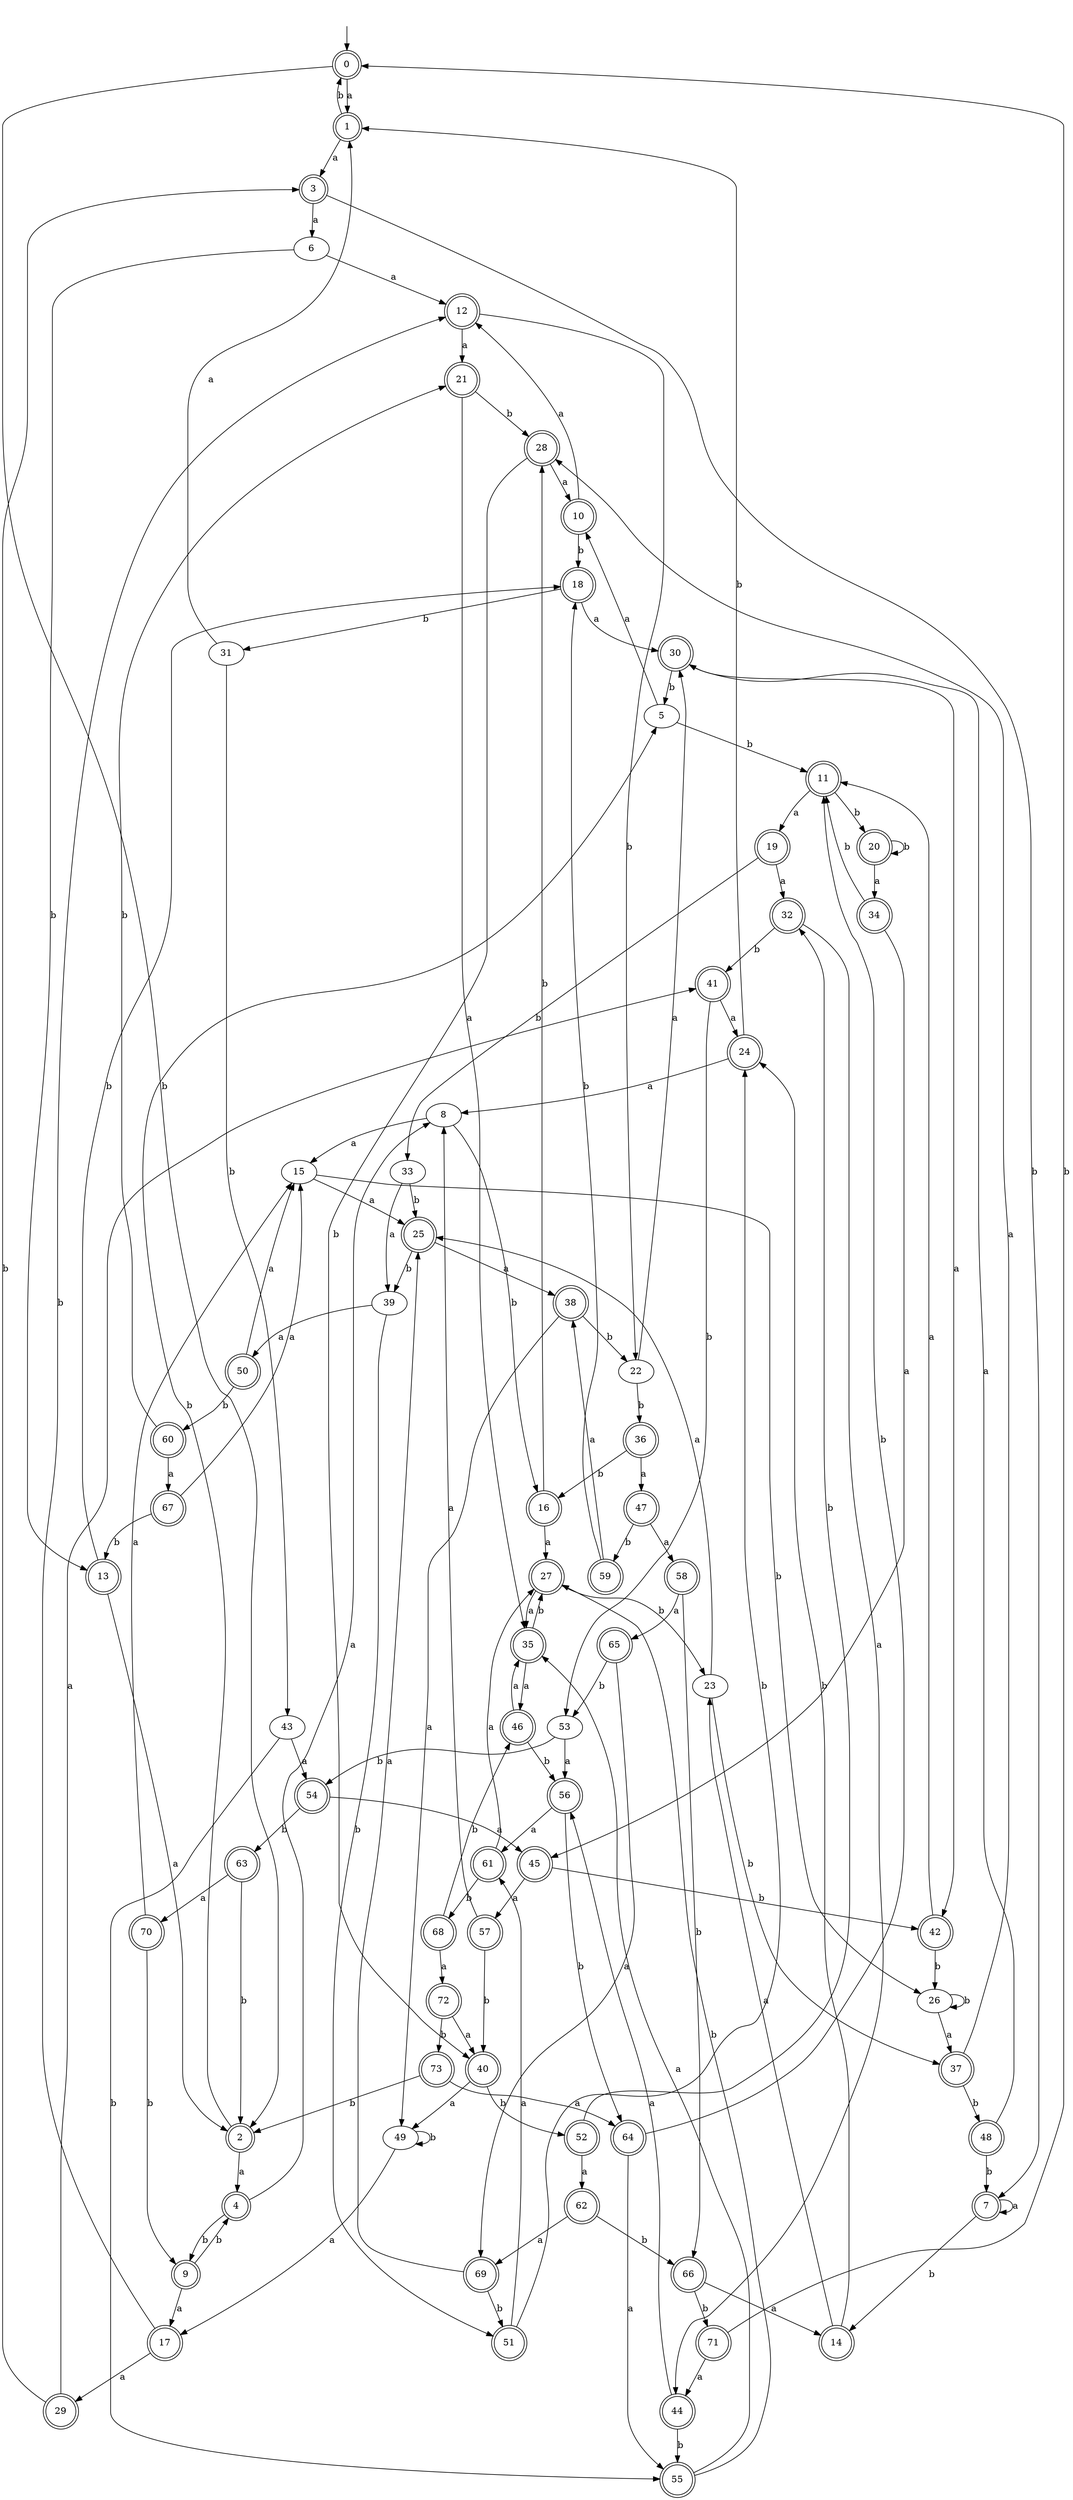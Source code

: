 digraph RandomDFA {
  __start0 [label="", shape=none];
  __start0 -> 0 [label=""];
  0 [shape=circle] [shape=doublecircle]
  0 -> 1 [label="a"]
  0 -> 2 [label="b"]
  1 [shape=doublecircle]
  1 -> 3 [label="a"]
  1 -> 0 [label="b"]
  2 [shape=doublecircle]
  2 -> 4 [label="a"]
  2 -> 5 [label="b"]
  3 [shape=doublecircle]
  3 -> 6 [label="a"]
  3 -> 7 [label="b"]
  4 [shape=doublecircle]
  4 -> 8 [label="a"]
  4 -> 9 [label="b"]
  5
  5 -> 10 [label="a"]
  5 -> 11 [label="b"]
  6
  6 -> 12 [label="a"]
  6 -> 13 [label="b"]
  7 [shape=doublecircle]
  7 -> 7 [label="a"]
  7 -> 14 [label="b"]
  8
  8 -> 15 [label="a"]
  8 -> 16 [label="b"]
  9 [shape=doublecircle]
  9 -> 17 [label="a"]
  9 -> 4 [label="b"]
  10 [shape=doublecircle]
  10 -> 12 [label="a"]
  10 -> 18 [label="b"]
  11 [shape=doublecircle]
  11 -> 19 [label="a"]
  11 -> 20 [label="b"]
  12 [shape=doublecircle]
  12 -> 21 [label="a"]
  12 -> 22 [label="b"]
  13 [shape=doublecircle]
  13 -> 2 [label="a"]
  13 -> 18 [label="b"]
  14 [shape=doublecircle]
  14 -> 23 [label="a"]
  14 -> 24 [label="b"]
  15
  15 -> 25 [label="a"]
  15 -> 26 [label="b"]
  16 [shape=doublecircle]
  16 -> 27 [label="a"]
  16 -> 28 [label="b"]
  17 [shape=doublecircle]
  17 -> 29 [label="a"]
  17 -> 12 [label="b"]
  18 [shape=doublecircle]
  18 -> 30 [label="a"]
  18 -> 31 [label="b"]
  19 [shape=doublecircle]
  19 -> 32 [label="a"]
  19 -> 33 [label="b"]
  20 [shape=doublecircle]
  20 -> 34 [label="a"]
  20 -> 20 [label="b"]
  21 [shape=doublecircle]
  21 -> 35 [label="a"]
  21 -> 28 [label="b"]
  22
  22 -> 30 [label="a"]
  22 -> 36 [label="b"]
  23
  23 -> 25 [label="a"]
  23 -> 37 [label="b"]
  24 [shape=doublecircle]
  24 -> 8 [label="a"]
  24 -> 1 [label="b"]
  25 [shape=doublecircle]
  25 -> 38 [label="a"]
  25 -> 39 [label="b"]
  26
  26 -> 37 [label="a"]
  26 -> 26 [label="b"]
  27 [shape=doublecircle]
  27 -> 35 [label="a"]
  27 -> 23 [label="b"]
  28 [shape=doublecircle]
  28 -> 10 [label="a"]
  28 -> 40 [label="b"]
  29 [shape=doublecircle]
  29 -> 41 [label="a"]
  29 -> 3 [label="b"]
  30 [shape=doublecircle]
  30 -> 42 [label="a"]
  30 -> 5 [label="b"]
  31
  31 -> 1 [label="a"]
  31 -> 43 [label="b"]
  32 [shape=doublecircle]
  32 -> 44 [label="a"]
  32 -> 41 [label="b"]
  33
  33 -> 39 [label="a"]
  33 -> 25 [label="b"]
  34 [shape=doublecircle]
  34 -> 45 [label="a"]
  34 -> 11 [label="b"]
  35 [shape=doublecircle]
  35 -> 46 [label="a"]
  35 -> 27 [label="b"]
  36 [shape=doublecircle]
  36 -> 47 [label="a"]
  36 -> 16 [label="b"]
  37 [shape=doublecircle]
  37 -> 28 [label="a"]
  37 -> 48 [label="b"]
  38 [shape=doublecircle]
  38 -> 49 [label="a"]
  38 -> 22 [label="b"]
  39
  39 -> 50 [label="a"]
  39 -> 51 [label="b"]
  40 [shape=doublecircle]
  40 -> 49 [label="a"]
  40 -> 52 [label="b"]
  41 [shape=doublecircle]
  41 -> 24 [label="a"]
  41 -> 53 [label="b"]
  42 [shape=doublecircle]
  42 -> 11 [label="a"]
  42 -> 26 [label="b"]
  43
  43 -> 54 [label="a"]
  43 -> 55 [label="b"]
  44 [shape=doublecircle]
  44 -> 56 [label="a"]
  44 -> 55 [label="b"]
  45 [shape=doublecircle]
  45 -> 57 [label="a"]
  45 -> 42 [label="b"]
  46 [shape=doublecircle]
  46 -> 35 [label="a"]
  46 -> 56 [label="b"]
  47 [shape=doublecircle]
  47 -> 58 [label="a"]
  47 -> 59 [label="b"]
  48 [shape=doublecircle]
  48 -> 30 [label="a"]
  48 -> 7 [label="b"]
  49
  49 -> 17 [label="a"]
  49 -> 49 [label="b"]
  50 [shape=doublecircle]
  50 -> 15 [label="a"]
  50 -> 60 [label="b"]
  51 [shape=doublecircle]
  51 -> 61 [label="a"]
  51 -> 24 [label="b"]
  52 [shape=doublecircle]
  52 -> 62 [label="a"]
  52 -> 32 [label="b"]
  53
  53 -> 56 [label="a"]
  53 -> 54 [label="b"]
  54 [shape=doublecircle]
  54 -> 45 [label="a"]
  54 -> 63 [label="b"]
  55 [shape=doublecircle]
  55 -> 35 [label="a"]
  55 -> 27 [label="b"]
  56 [shape=doublecircle]
  56 -> 61 [label="a"]
  56 -> 64 [label="b"]
  57 [shape=doublecircle]
  57 -> 8 [label="a"]
  57 -> 40 [label="b"]
  58 [shape=doublecircle]
  58 -> 65 [label="a"]
  58 -> 66 [label="b"]
  59 [shape=doublecircle]
  59 -> 38 [label="a"]
  59 -> 18 [label="b"]
  60 [shape=doublecircle]
  60 -> 67 [label="a"]
  60 -> 21 [label="b"]
  61 [shape=doublecircle]
  61 -> 27 [label="a"]
  61 -> 68 [label="b"]
  62 [shape=doublecircle]
  62 -> 69 [label="a"]
  62 -> 66 [label="b"]
  63 [shape=doublecircle]
  63 -> 70 [label="a"]
  63 -> 2 [label="b"]
  64 [shape=doublecircle]
  64 -> 55 [label="a"]
  64 -> 11 [label="b"]
  65 [shape=doublecircle]
  65 -> 69 [label="a"]
  65 -> 53 [label="b"]
  66 [shape=doublecircle]
  66 -> 14 [label="a"]
  66 -> 71 [label="b"]
  67 [shape=doublecircle]
  67 -> 15 [label="a"]
  67 -> 13 [label="b"]
  68 [shape=doublecircle]
  68 -> 72 [label="a"]
  68 -> 46 [label="b"]
  69 [shape=doublecircle]
  69 -> 25 [label="a"]
  69 -> 51 [label="b"]
  70 [shape=doublecircle]
  70 -> 15 [label="a"]
  70 -> 9 [label="b"]
  71 [shape=doublecircle]
  71 -> 44 [label="a"]
  71 -> 0 [label="b"]
  72 [shape=doublecircle]
  72 -> 40 [label="a"]
  72 -> 73 [label="b"]
  73 [shape=doublecircle]
  73 -> 64 [label="a"]
  73 -> 2 [label="b"]
}
